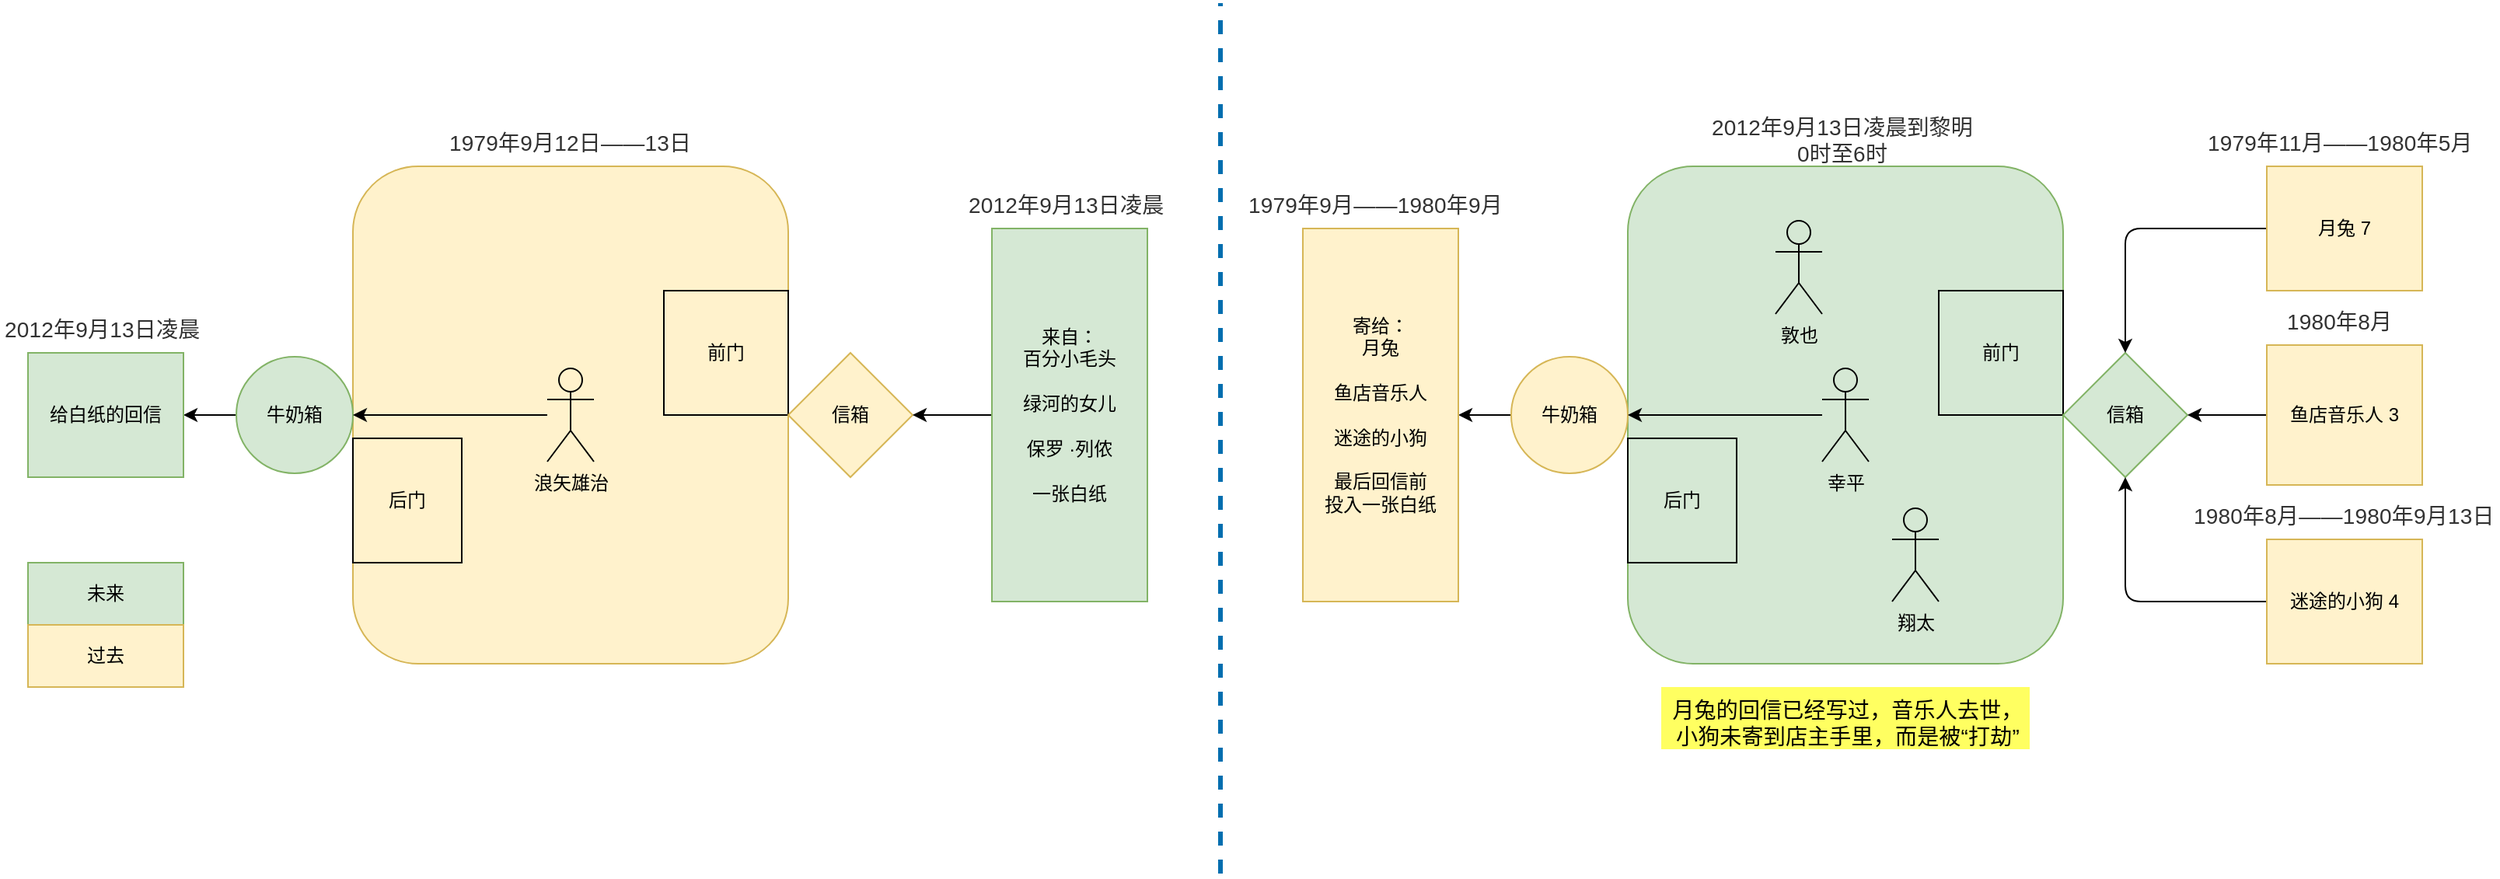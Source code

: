<mxfile>
    <diagram id="LieUYTp3b770Z3-IE5YT" name="第 1 页">
        <mxGraphModel dx="990" dy="574" grid="1" gridSize="10" guides="1" tooltips="1" connect="1" arrows="1" fold="1" page="1" pageScale="1" pageWidth="827" pageHeight="1169" math="0" shadow="0">
            <root>
                <mxCell id="0"/>
                <mxCell id="1" parent="0"/>
                <mxCell id="2" value="" style="rounded=1;whiteSpace=wrap;html=1;fillColor=#fff2cc;strokeColor=#d6b656;" vertex="1" parent="1">
                    <mxGeometry x="269" y="425" width="280" height="320" as="geometry"/>
                </mxCell>
                <mxCell id="4" value="后门" style="rounded=0;whiteSpace=wrap;html=1;fillColor=none;" vertex="1" parent="1">
                    <mxGeometry x="269" y="600" width="70" height="80" as="geometry"/>
                </mxCell>
                <mxCell id="17" style="edgeStyle=none;html=1;entryX=1;entryY=0.5;entryDx=0;entryDy=0;" edge="1" parent="1" source="5" target="16">
                    <mxGeometry relative="1" as="geometry"/>
                </mxCell>
                <mxCell id="5" value="牛奶箱" style="ellipse;whiteSpace=wrap;html=1;aspect=fixed;fillColor=#d5e8d4;strokeColor=#82b366;" vertex="1" parent="1">
                    <mxGeometry x="194" y="547.5" width="75" height="75" as="geometry"/>
                </mxCell>
                <mxCell id="3" value="前门" style="rounded=0;whiteSpace=wrap;html=1;fillColor=none;" vertex="1" parent="1">
                    <mxGeometry x="469" y="505" width="80" height="80" as="geometry"/>
                </mxCell>
                <mxCell id="9" value="信箱" style="rhombus;whiteSpace=wrap;html=1;fillColor=#fff2cc;strokeColor=#d6b656;" vertex="1" parent="1">
                    <mxGeometry x="549" y="545" width="80" height="80" as="geometry"/>
                </mxCell>
                <mxCell id="11" value="&lt;span style=&quot;color: rgb(50 , 50 , 50) ; font-size: 14px ; font-style: normal ; font-weight: 400 ; letter-spacing: 0.1px ; text-indent: 0px ; text-transform: none ; word-spacing: 0px ; background-color: rgb(255 , 255 , 255) ; display: inline ; float: none&quot;&gt;1979年9月12日——13日&lt;/span&gt;" style="text;whiteSpace=wrap;html=1;" vertex="1" parent="1">
                    <mxGeometry x="329" y="395" width="160" height="30" as="geometry"/>
                </mxCell>
                <mxCell id="13" style="edgeStyle=none;html=1;entryX=1;entryY=0.5;entryDx=0;entryDy=0;" edge="1" parent="1" source="12" target="9">
                    <mxGeometry relative="1" as="geometry"/>
                </mxCell>
                <mxCell id="12" value="来自：&lt;br&gt;百分小毛头&lt;br&gt;&lt;br&gt;绿河的女儿&lt;br&gt;&lt;br&gt;保罗 ·列侬&lt;br&gt;&lt;br&gt;一张白纸" style="rounded=0;whiteSpace=wrap;html=1;fillColor=#d5e8d4;strokeColor=#82b366;" vertex="1" parent="1">
                    <mxGeometry x="680" y="465" width="100" height="240" as="geometry"/>
                </mxCell>
                <mxCell id="15" style="edgeStyle=none;html=1;" edge="1" parent="1" source="14" target="5">
                    <mxGeometry relative="1" as="geometry"/>
                </mxCell>
                <mxCell id="14" value="浪矢雄治" style="shape=umlActor;verticalLabelPosition=bottom;verticalAlign=top;html=1;outlineConnect=0;fillColor=none;" vertex="1" parent="1">
                    <mxGeometry x="394" y="555" width="30" height="60" as="geometry"/>
                </mxCell>
                <mxCell id="16" value="给白纸的回信" style="rounded=0;whiteSpace=wrap;html=1;fillColor=#d5e8d4;strokeColor=#82b366;" vertex="1" parent="1">
                    <mxGeometry x="60" y="545" width="100" height="80" as="geometry"/>
                </mxCell>
                <mxCell id="18" value="" style="rounded=1;whiteSpace=wrap;html=1;fillColor=#d5e8d4;strokeColor=#82b366;" vertex="1" parent="1">
                    <mxGeometry x="1089" y="425" width="280" height="320" as="geometry"/>
                </mxCell>
                <mxCell id="19" value="后门" style="rounded=0;whiteSpace=wrap;html=1;fillColor=none;" vertex="1" parent="1">
                    <mxGeometry x="1089" y="600" width="70" height="80" as="geometry"/>
                </mxCell>
                <mxCell id="20" style="edgeStyle=none;html=1;entryX=1;entryY=0.5;entryDx=0;entryDy=0;" edge="1" source="21" target="29" parent="1">
                    <mxGeometry relative="1" as="geometry"/>
                </mxCell>
                <mxCell id="21" value="牛奶箱" style="ellipse;whiteSpace=wrap;html=1;aspect=fixed;fillColor=#fff2cc;strokeColor=#d6b656;" vertex="1" parent="1">
                    <mxGeometry x="1014" y="547.5" width="75" height="75" as="geometry"/>
                </mxCell>
                <mxCell id="22" value="前门" style="rounded=0;whiteSpace=wrap;html=1;fillColor=none;" vertex="1" parent="1">
                    <mxGeometry x="1289" y="505" width="80" height="80" as="geometry"/>
                </mxCell>
                <mxCell id="23" value="信箱" style="rhombus;whiteSpace=wrap;html=1;fillColor=#d5e8d4;strokeColor=#82b366;" vertex="1" parent="1">
                    <mxGeometry x="1369" y="545" width="80" height="80" as="geometry"/>
                </mxCell>
                <mxCell id="25" style="edgeStyle=none;html=1;entryX=1;entryY=0.5;entryDx=0;entryDy=0;" edge="1" source="26" target="23" parent="1">
                    <mxGeometry relative="1" as="geometry"/>
                </mxCell>
                <mxCell id="26" value="鱼店音乐人 3" style="rounded=0;whiteSpace=wrap;html=1;fillColor=#fff2cc;strokeColor=#d6b656;" vertex="1" parent="1">
                    <mxGeometry x="1500" y="540" width="100" height="90" as="geometry"/>
                </mxCell>
                <mxCell id="27" style="edgeStyle=none;html=1;" edge="1" source="28" target="21" parent="1">
                    <mxGeometry relative="1" as="geometry"/>
                </mxCell>
                <mxCell id="28" value="幸平" style="shape=umlActor;verticalLabelPosition=bottom;verticalAlign=top;html=1;outlineConnect=0;fillColor=none;" vertex="1" parent="1">
                    <mxGeometry x="1214" y="555" width="30" height="60" as="geometry"/>
                </mxCell>
                <mxCell id="29" value="寄给：&lt;br&gt;月兔&lt;br&gt;&lt;br&gt;鱼店音乐人&lt;br&gt;&lt;br&gt;迷途的小狗&lt;br&gt;&lt;br&gt;最后回信前&lt;br&gt;投入一张白纸" style="rounded=0;whiteSpace=wrap;html=1;fillColor=#fff2cc;strokeColor=#d6b656;" vertex="1" parent="1">
                    <mxGeometry x="880" y="465" width="100" height="240" as="geometry"/>
                </mxCell>
                <mxCell id="30" value="&lt;span style=&quot;color: rgb(50 , 50 , 50) ; font-size: 14px ; font-style: normal ; font-weight: 400 ; letter-spacing: 0.1px ; text-indent: 0px ; text-transform: none ; word-spacing: 0px ; background-color: rgb(255 , 255 , 255) ; display: inline ; float: none&quot;&gt;2012年9月13日凌晨到黎明&lt;br&gt;&lt;div style=&quot;text-align: center&quot;&gt;&lt;span style=&quot;letter-spacing: 0.1px&quot;&gt;0时至6时&lt;/span&gt;&lt;/div&gt;&lt;/span&gt;" style="text;whiteSpace=wrap;html=1;" vertex="1" parent="1">
                    <mxGeometry x="1141.25" y="385" width="175.5" height="40" as="geometry"/>
                </mxCell>
                <mxCell id="31" value="翔太" style="shape=umlActor;verticalLabelPosition=bottom;verticalAlign=top;html=1;outlineConnect=0;fillColor=none;" vertex="1" parent="1">
                    <mxGeometry x="1259" y="645" width="30" height="60" as="geometry"/>
                </mxCell>
                <mxCell id="32" value="敦也" style="shape=umlActor;verticalLabelPosition=bottom;verticalAlign=top;html=1;outlineConnect=0;fillColor=none;" vertex="1" parent="1">
                    <mxGeometry x="1184" y="460" width="30" height="60" as="geometry"/>
                </mxCell>
                <mxCell id="33" value="&lt;span style=&quot;color: rgb(50 , 50 , 50) ; font-size: 14px ; font-style: normal ; font-weight: 400 ; letter-spacing: 0.1px ; text-indent: 0px ; text-transform: none ; word-spacing: 0px ; background-color: rgb(255 , 255 , 255) ; display: inline ; float: none&quot;&gt;2012年9月13日凌晨&lt;/span&gt;" style="text;whiteSpace=wrap;html=1;" vertex="1" parent="1">
                    <mxGeometry x="662.75" y="435" width="134.5" height="30" as="geometry"/>
                </mxCell>
                <mxCell id="34" value="&lt;span style=&quot;color: rgb(50 , 50 , 50) ; font-size: 14px ; font-style: normal ; font-weight: 400 ; letter-spacing: 0.1px ; text-indent: 0px ; text-transform: none ; word-spacing: 0px ; background-color: rgb(255 , 255 , 255) ; display: inline ; float: none&quot;&gt;2012年9月13日凌晨&lt;/span&gt;" style="text;whiteSpace=wrap;html=1;" vertex="1" parent="1">
                    <mxGeometry x="42.75" y="515" width="134.5" height="30" as="geometry"/>
                </mxCell>
                <mxCell id="38" style="edgeStyle=orthogonalEdgeStyle;html=1;entryX=0.5;entryY=0;entryDx=0;entryDy=0;" edge="1" parent="1" source="35" target="23">
                    <mxGeometry relative="1" as="geometry"/>
                </mxCell>
                <mxCell id="35" value="月兔 7" style="rounded=0;whiteSpace=wrap;html=1;fillColor=#fff2cc;strokeColor=#d6b656;" vertex="1" parent="1">
                    <mxGeometry x="1500" y="425" width="100" height="80" as="geometry"/>
                </mxCell>
                <mxCell id="39" style="edgeStyle=orthogonalEdgeStyle;html=1;entryX=0.5;entryY=1;entryDx=0;entryDy=0;" edge="1" parent="1" source="36" target="23">
                    <mxGeometry relative="1" as="geometry"/>
                </mxCell>
                <mxCell id="36" value="迷途的小狗 4" style="rounded=0;whiteSpace=wrap;html=1;fillColor=#fff2cc;strokeColor=#d6b656;" vertex="1" parent="1">
                    <mxGeometry x="1500" y="665" width="100" height="80" as="geometry"/>
                </mxCell>
                <mxCell id="40" value="&lt;span style=&quot;color: rgb(50 , 50 , 50) ; font-size: 14px ; font-style: normal ; font-weight: 400 ; letter-spacing: 0.1px ; text-indent: 0px ; text-transform: none ; word-spacing: 0px ; background-color: rgb(255 , 255 , 255) ; display: inline ; float: none&quot;&gt;1979年11月——1980年5月&lt;/span&gt;" style="text;whiteSpace=wrap;html=1;" vertex="1" parent="1">
                    <mxGeometry x="1460" y="395" width="174.5" height="30" as="geometry"/>
                </mxCell>
                <mxCell id="43" value="&lt;span style=&quot;color: rgb(50 , 50 , 50) ; font-size: 14px ; font-style: normal ; font-weight: 400 ; letter-spacing: 0.1px ; text-indent: 0px ; text-transform: none ; word-spacing: 0px ; background-color: rgb(255 , 255 , 255) ; display: inline ; float: none&quot;&gt;1980年8月&lt;/span&gt;" style="text;whiteSpace=wrap;html=1;" vertex="1" parent="1">
                    <mxGeometry x="1511.37" y="510" width="77.25" height="30" as="geometry"/>
                </mxCell>
                <mxCell id="44" value="&lt;span style=&quot;color: rgb(50 , 50 , 50) ; font-size: 14px ; font-style: normal ; font-weight: 400 ; letter-spacing: 0.1px ; text-indent: 0px ; text-transform: none ; word-spacing: 0px ; background-color: rgb(255 , 255 , 255) ; display: inline ; float: none&quot;&gt;1980年8月——&lt;/span&gt;&lt;span style=&quot;color: rgb(50 , 50 , 50) ; font-size: 14px ; letter-spacing: 0.1px ; background-color: rgb(255 , 255 , 255)&quot;&gt;1980年9月13日&lt;/span&gt;" style="text;whiteSpace=wrap;html=1;" vertex="1" parent="1">
                    <mxGeometry x="1451.37" y="635" width="197.25" height="30" as="geometry"/>
                </mxCell>
                <mxCell id="47" value="&lt;span style=&quot;color: rgb(50 , 50 , 50) ; font-size: 14px ; font-style: normal ; font-weight: 400 ; letter-spacing: 0.1px ; text-indent: 0px ; text-transform: none ; word-spacing: 0px ; background-color: rgb(255 , 255 , 255) ; display: inline ; float: none&quot;&gt;1979年9月——1980年9月&lt;/span&gt;" style="text;whiteSpace=wrap;html=1;" vertex="1" parent="1">
                    <mxGeometry x="842.75" y="435" width="174.5" height="30" as="geometry"/>
                </mxCell>
                <mxCell id="49" value="未来" style="rounded=0;whiteSpace=wrap;html=1;fillColor=#d5e8d4;strokeColor=#82b366;" vertex="1" parent="1">
                    <mxGeometry x="60" y="680" width="100" height="40" as="geometry"/>
                </mxCell>
                <mxCell id="50" value="过去" style="rounded=0;whiteSpace=wrap;html=1;fillColor=#fff2cc;strokeColor=#d6b656;" vertex="1" parent="1">
                    <mxGeometry x="60" y="720" width="100" height="40" as="geometry"/>
                </mxCell>
                <mxCell id="51" value="" style="endArrow=none;html=1;fillColor=#1ba1e2;strokeColor=#006EAF;strokeWidth=3;dashed=1;" edge="1" parent="1">
                    <mxGeometry width="50" height="50" relative="1" as="geometry">
                        <mxPoint x="827" y="880" as="sourcePoint"/>
                        <mxPoint x="827" y="320" as="targetPoint"/>
                    </mxGeometry>
                </mxCell>
                <mxCell id="52" value="&lt;div style=&quot;text-align: center&quot;&gt;&lt;font&gt;&lt;span style=&quot;font-size: 14px; letter-spacing: 0.1px;&quot;&gt;月兔的回信已经写过，音乐人去世，小狗未寄到店主手里，而是被“打劫”&lt;/span&gt;&lt;/font&gt;&lt;/div&gt;" style="text;whiteSpace=wrap;html=1;fillColor=#FFFF61;gradientColor=none;strokeColor=none;labelBackgroundColor=none;fontColor=default;" vertex="1" parent="1">
                    <mxGeometry x="1110.5" y="760" width="237" height="40" as="geometry"/>
                </mxCell>
            </root>
        </mxGraphModel>
    </diagram>
</mxfile>
